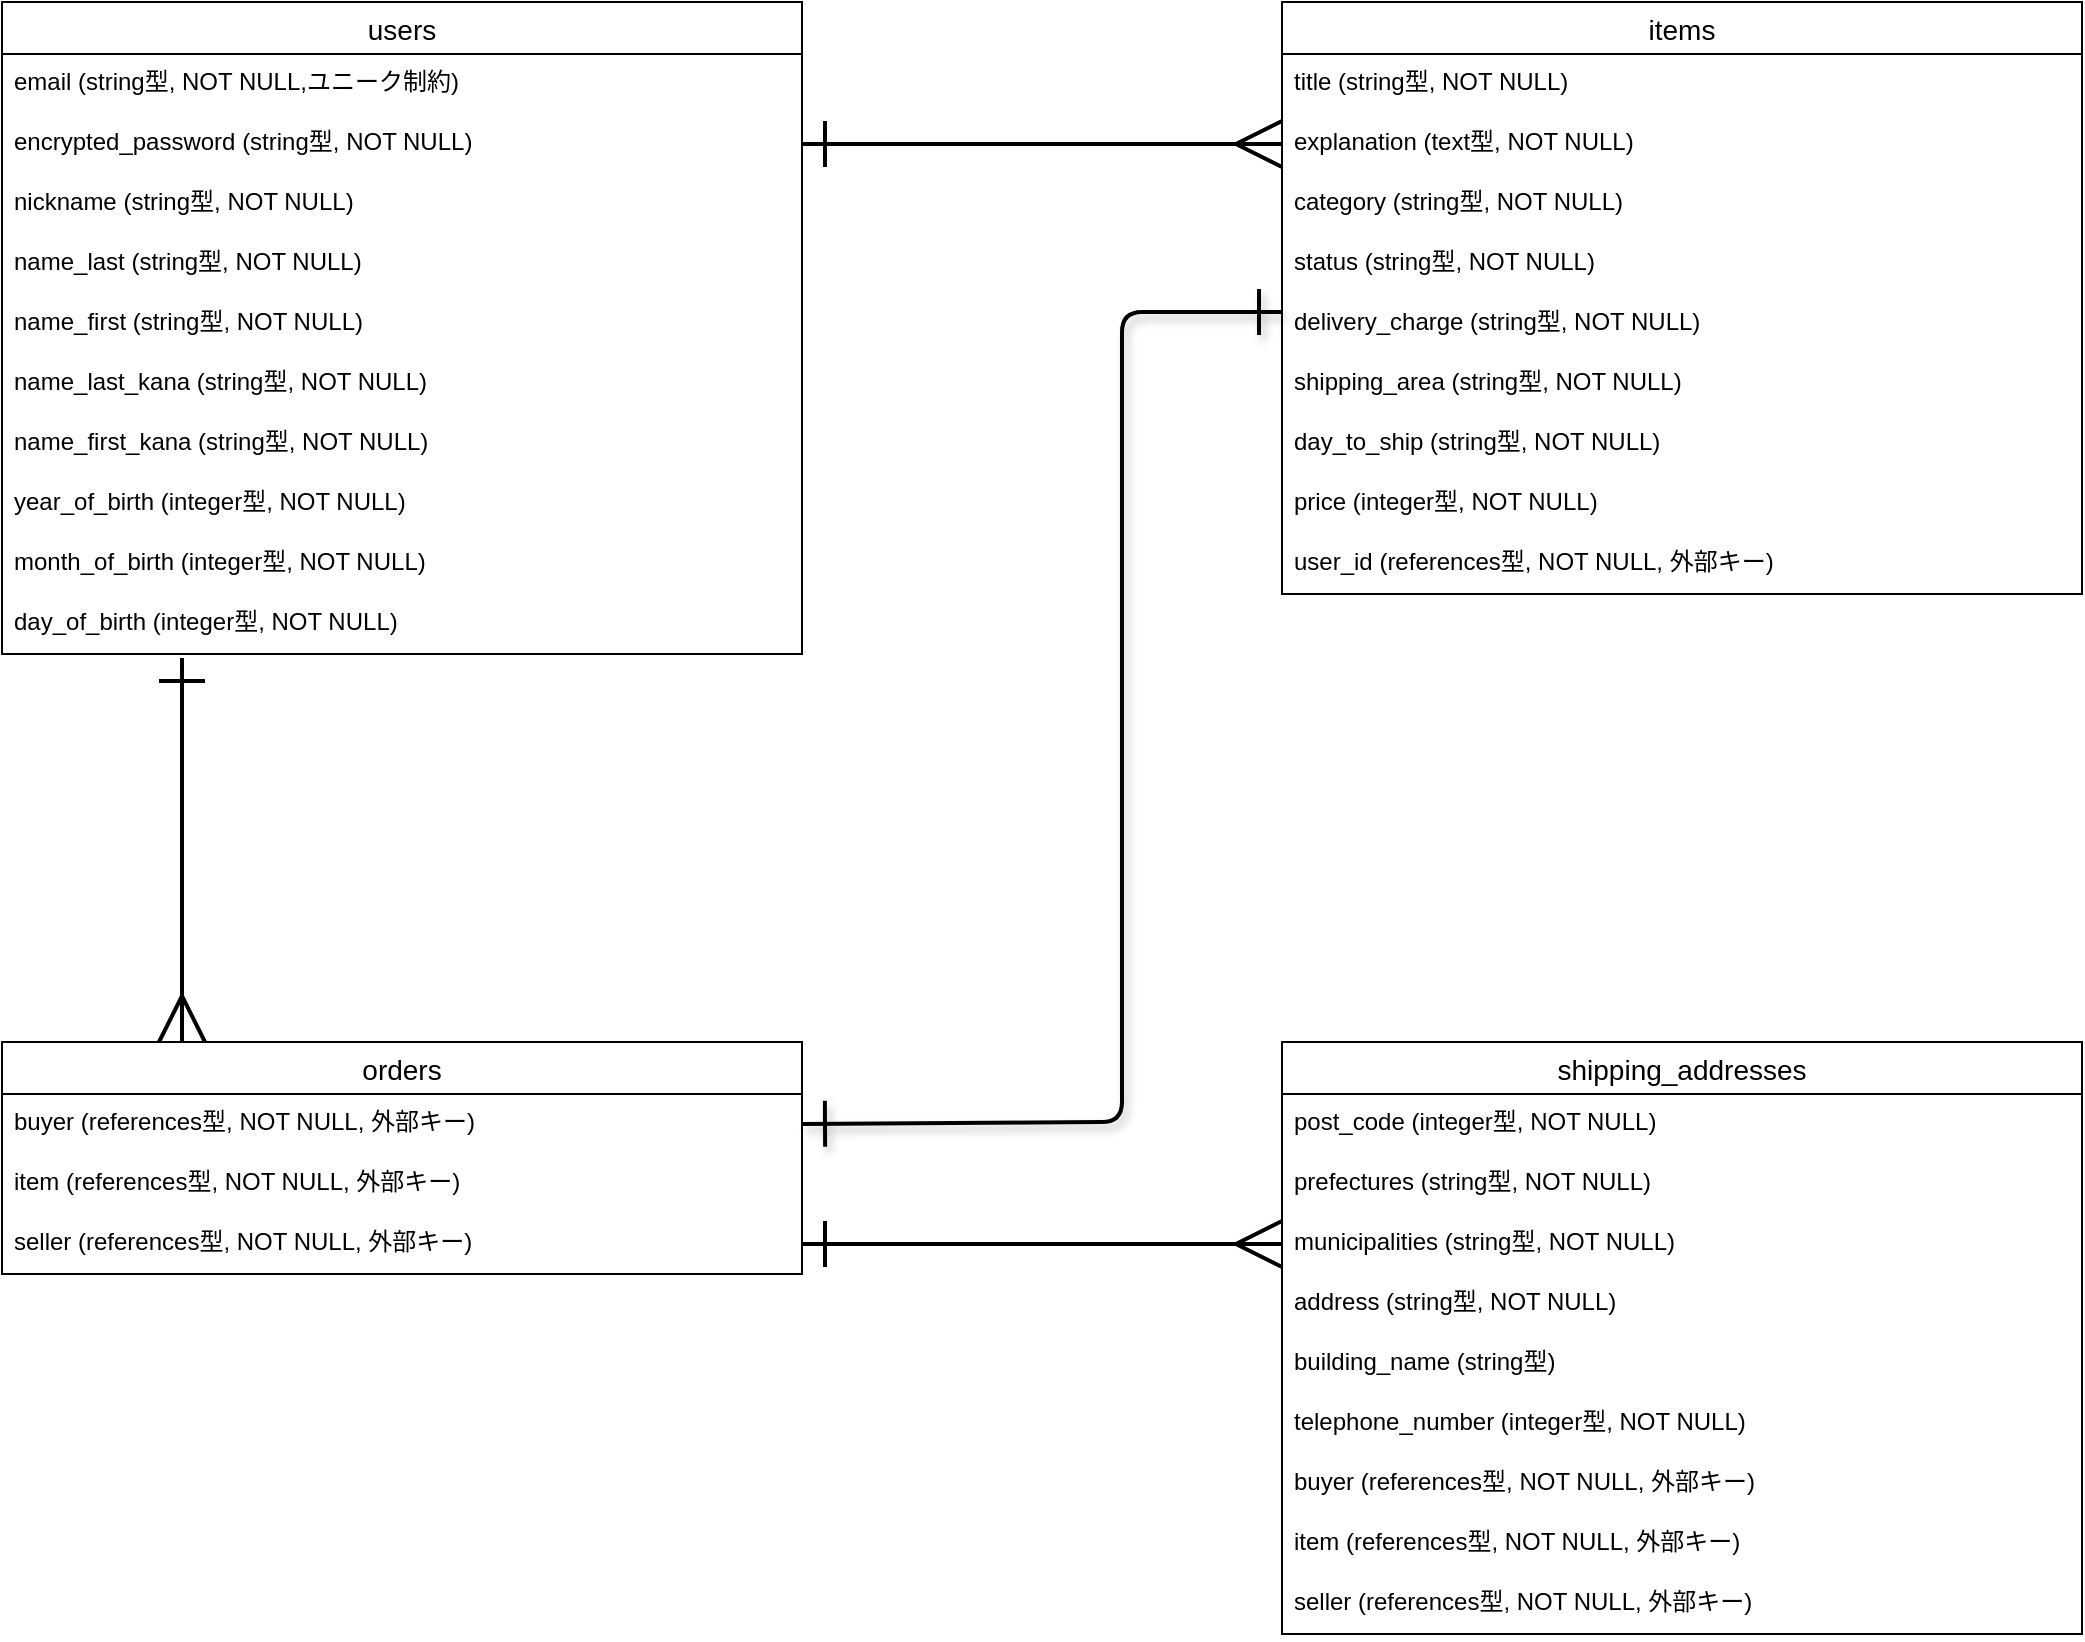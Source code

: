 <mxfile>
    <diagram id="SdYBrF1NkRXDNMgP391E" name="ページ1">
        <mxGraphModel dx="1372" dy="848" grid="1" gridSize="10" guides="1" tooltips="1" connect="1" arrows="1" fold="1" page="1" pageScale="1" pageWidth="827" pageHeight="1169" math="0" shadow="0">
            <root>
                <mxCell id="0"/>
                <mxCell id="1" parent="0"/>
                <mxCell id="2" value="users" style="swimlane;fontStyle=0;childLayout=stackLayout;horizontal=1;startSize=26;horizontalStack=0;resizeParent=1;resizeParentMax=0;resizeLast=0;collapsible=1;marginBottom=0;align=center;fontSize=14;" parent="1" vertex="1">
                    <mxGeometry x="40" y="80" width="400" height="326" as="geometry"/>
                </mxCell>
                <mxCell id="4" value="email (string型, NOT NULL,ユニーク制約)" style="text;strokeColor=none;fillColor=none;spacingLeft=4;spacingRight=4;overflow=hidden;rotatable=0;points=[[0,0.5],[1,0.5]];portConstraint=eastwest;fontSize=12;" parent="2" vertex="1">
                    <mxGeometry y="26" width="400" height="30" as="geometry"/>
                </mxCell>
                <mxCell id="5" value="encrypted_password (string型, NOT NULL)" style="text;strokeColor=none;fillColor=none;spacingLeft=4;spacingRight=4;overflow=hidden;rotatable=0;points=[[0,0.5],[1,0.5]];portConstraint=eastwest;fontSize=12;" parent="2" vertex="1">
                    <mxGeometry y="56" width="400" height="30" as="geometry"/>
                </mxCell>
                <mxCell id="3" value="nickname (string型, NOT NULL)" style="text;strokeColor=none;fillColor=none;spacingLeft=4;spacingRight=4;overflow=hidden;rotatable=0;points=[[0,0.5],[1,0.5]];portConstraint=eastwest;fontSize=12;" parent="2" vertex="1">
                    <mxGeometry y="86" width="400" height="30" as="geometry"/>
                </mxCell>
                <mxCell id="19" value="name_last (string型, NOT NULL)" style="text;strokeColor=none;fillColor=none;spacingLeft=4;spacingRight=4;overflow=hidden;rotatable=0;points=[[0,0.5],[1,0.5]];portConstraint=eastwest;fontSize=12;" parent="2" vertex="1">
                    <mxGeometry y="116" width="400" height="30" as="geometry"/>
                </mxCell>
                <mxCell id="21" value="name_first (string型, NOT NULL)" style="text;strokeColor=none;fillColor=none;spacingLeft=4;spacingRight=4;overflow=hidden;rotatable=0;points=[[0,0.5],[1,0.5]];portConstraint=eastwest;fontSize=12;" parent="2" vertex="1">
                    <mxGeometry y="146" width="400" height="30" as="geometry"/>
                </mxCell>
                <mxCell id="22" value="name_last_kana (string型, NOT NULL)" style="text;strokeColor=none;fillColor=none;spacingLeft=4;spacingRight=4;overflow=hidden;rotatable=0;points=[[0,0.5],[1,0.5]];portConstraint=eastwest;fontSize=12;" parent="2" vertex="1">
                    <mxGeometry y="176" width="400" height="30" as="geometry"/>
                </mxCell>
                <mxCell id="25" value="name_first_kana (string型, NOT NULL)" style="text;strokeColor=none;fillColor=none;spacingLeft=4;spacingRight=4;overflow=hidden;rotatable=0;points=[[0,0.5],[1,0.5]];portConstraint=eastwest;fontSize=12;" parent="2" vertex="1">
                    <mxGeometry y="206" width="400" height="30" as="geometry"/>
                </mxCell>
                <mxCell id="48" value="year_of_birth (integer型, NOT NULL)" style="text;strokeColor=none;fillColor=none;spacingLeft=4;spacingRight=4;overflow=hidden;rotatable=0;points=[[0,0.5],[1,0.5]];portConstraint=eastwest;fontSize=12;" vertex="1" parent="2">
                    <mxGeometry y="236" width="400" height="30" as="geometry"/>
                </mxCell>
                <mxCell id="47" value="month_of_birth (integer型, NOT NULL)" style="text;strokeColor=none;fillColor=none;spacingLeft=4;spacingRight=4;overflow=hidden;rotatable=0;points=[[0,0.5],[1,0.5]];portConstraint=eastwest;fontSize=12;" vertex="1" parent="2">
                    <mxGeometry y="266" width="400" height="30" as="geometry"/>
                </mxCell>
                <mxCell id="26" value="day_of_birth (integer型, NOT NULL)" style="text;strokeColor=none;fillColor=none;spacingLeft=4;spacingRight=4;overflow=hidden;rotatable=0;points=[[0,0.5],[1,0.5]];portConstraint=eastwest;fontSize=12;" parent="2" vertex="1">
                    <mxGeometry y="296" width="400" height="30" as="geometry"/>
                </mxCell>
                <mxCell id="6" value="items" style="swimlane;fontStyle=0;childLayout=stackLayout;horizontal=1;startSize=26;horizontalStack=0;resizeParent=1;resizeParentMax=0;resizeLast=0;collapsible=1;marginBottom=0;align=center;fontSize=14;" parent="1" vertex="1">
                    <mxGeometry x="680" y="80" width="400" height="296" as="geometry">
                        <mxRectangle x="560" y="80" width="70" height="30" as="alternateBounds"/>
                    </mxGeometry>
                </mxCell>
                <mxCell id="7" value="title (string型, NOT NULL)" style="text;strokeColor=none;fillColor=none;spacingLeft=4;spacingRight=4;overflow=hidden;rotatable=0;points=[[0,0.5],[1,0.5]];portConstraint=eastwest;fontSize=12;" parent="6" vertex="1">
                    <mxGeometry y="26" width="400" height="30" as="geometry"/>
                </mxCell>
                <mxCell id="8" value="explanation (text型, NOT NULL) " style="text;strokeColor=none;fillColor=none;spacingLeft=4;spacingRight=4;overflow=hidden;rotatable=0;points=[[0,0.5],[1,0.5]];portConstraint=eastwest;fontSize=12;" parent="6" vertex="1">
                    <mxGeometry y="56" width="400" height="30" as="geometry"/>
                </mxCell>
                <mxCell id="9" value="category (string型, NOT NULL)" style="text;strokeColor=none;fillColor=none;spacingLeft=4;spacingRight=4;overflow=hidden;rotatable=0;points=[[0,0.5],[1,0.5]];portConstraint=eastwest;fontSize=12;" parent="6" vertex="1">
                    <mxGeometry y="86" width="400" height="30" as="geometry"/>
                </mxCell>
                <mxCell id="28" value="status (string型, NOT NULL) " style="text;strokeColor=none;fillColor=none;spacingLeft=4;spacingRight=4;overflow=hidden;rotatable=0;points=[[0,0.5],[1,0.5]];portConstraint=eastwest;fontSize=12;" parent="6" vertex="1">
                    <mxGeometry y="116" width="400" height="30" as="geometry"/>
                </mxCell>
                <mxCell id="30" value="delivery_charge (string型, NOT NULL)" style="text;strokeColor=none;fillColor=none;spacingLeft=4;spacingRight=4;overflow=hidden;rotatable=0;points=[[0,0.5],[1,0.5]];portConstraint=eastwest;fontSize=12;" vertex="1" parent="6">
                    <mxGeometry y="146" width="400" height="30" as="geometry"/>
                </mxCell>
                <mxCell id="27" value="shipping_area (string型, NOT NULL)" style="text;strokeColor=none;fillColor=none;spacingLeft=4;spacingRight=4;overflow=hidden;rotatable=0;points=[[0,0.5],[1,0.5]];portConstraint=eastwest;fontSize=12;" parent="6" vertex="1">
                    <mxGeometry y="176" width="400" height="30" as="geometry"/>
                </mxCell>
                <mxCell id="34" value="day_to_ship (string型, NOT NULL) " style="text;strokeColor=none;fillColor=none;spacingLeft=4;spacingRight=4;overflow=hidden;rotatable=0;points=[[0,0.5],[1,0.5]];portConstraint=eastwest;fontSize=12;" vertex="1" parent="6">
                    <mxGeometry y="206" width="400" height="30" as="geometry"/>
                </mxCell>
                <mxCell id="31" value="price (integer型, NOT NULL)" style="text;strokeColor=none;fillColor=none;spacingLeft=4;spacingRight=4;overflow=hidden;rotatable=0;points=[[0,0.5],[1,0.5]];portConstraint=eastwest;fontSize=12;" vertex="1" parent="6">
                    <mxGeometry y="236" width="400" height="30" as="geometry"/>
                </mxCell>
                <mxCell id="35" value="user_id (references型, NOT NULL, 外部キー)" style="text;strokeColor=none;fillColor=none;spacingLeft=4;spacingRight=4;overflow=hidden;rotatable=0;points=[[0,0.5],[1,0.5]];portConstraint=eastwest;fontSize=12;" vertex="1" parent="6">
                    <mxGeometry y="266" width="400" height="30" as="geometry"/>
                </mxCell>
                <mxCell id="10" value="orders" style="swimlane;fontStyle=0;childLayout=stackLayout;horizontal=1;startSize=26;horizontalStack=0;resizeParent=1;resizeParentMax=0;resizeLast=0;collapsible=1;marginBottom=0;align=center;fontSize=14;" parent="1" vertex="1">
                    <mxGeometry x="40" y="600" width="400" height="116" as="geometry"/>
                </mxCell>
                <mxCell id="11" value="buyer (references型, NOT NULL, 外部キー)" style="text;strokeColor=none;fillColor=none;spacingLeft=4;spacingRight=4;overflow=hidden;rotatable=0;points=[[0,0.5],[1,0.5]];portConstraint=eastwest;fontSize=12;" parent="10" vertex="1">
                    <mxGeometry y="26" width="400" height="30" as="geometry"/>
                </mxCell>
                <mxCell id="12" value="item (references型, NOT NULL, 外部キー)" style="text;strokeColor=none;fillColor=none;spacingLeft=4;spacingRight=4;overflow=hidden;rotatable=0;points=[[0,0.5],[1,0.5]];portConstraint=eastwest;fontSize=12;" parent="10" vertex="1">
                    <mxGeometry y="56" width="400" height="30" as="geometry"/>
                </mxCell>
                <mxCell id="13" value="seller (references型, NOT NULL, 外部キー)" style="text;strokeColor=none;fillColor=none;spacingLeft=4;spacingRight=4;overflow=hidden;rotatable=0;points=[[0,0.5],[1,0.5]];portConstraint=eastwest;fontSize=12;" parent="10" vertex="1">
                    <mxGeometry y="86" width="400" height="30" as="geometry"/>
                </mxCell>
                <mxCell id="14" value="shipping_addresses" style="swimlane;fontStyle=0;childLayout=stackLayout;horizontal=1;startSize=26;horizontalStack=0;resizeParent=1;resizeParentMax=0;resizeLast=0;collapsible=1;marginBottom=0;align=center;fontSize=14;" parent="1" vertex="1">
                    <mxGeometry x="680" y="600" width="400" height="296" as="geometry"/>
                </mxCell>
                <mxCell id="15" value="post_code (integer型, NOT NULL)" style="text;strokeColor=none;fillColor=none;spacingLeft=4;spacingRight=4;overflow=hidden;rotatable=0;points=[[0,0.5],[1,0.5]];portConstraint=eastwest;fontSize=12;" parent="14" vertex="1">
                    <mxGeometry y="26" width="400" height="30" as="geometry"/>
                </mxCell>
                <mxCell id="16" value="prefectures (string型, NOT NULL)" style="text;strokeColor=none;fillColor=none;spacingLeft=4;spacingRight=4;overflow=hidden;rotatable=0;points=[[0,0.5],[1,0.5]];portConstraint=eastwest;fontSize=12;" parent="14" vertex="1">
                    <mxGeometry y="56" width="400" height="30" as="geometry"/>
                </mxCell>
                <mxCell id="17" value="municipalities (string型, NOT NULL)" style="text;strokeColor=none;fillColor=none;spacingLeft=4;spacingRight=4;overflow=hidden;rotatable=0;points=[[0,0.5],[1,0.5]];portConstraint=eastwest;fontSize=12;" parent="14" vertex="1">
                    <mxGeometry y="86" width="400" height="30" as="geometry"/>
                </mxCell>
                <mxCell id="36" value="address (string型, NOT NULL)" style="text;strokeColor=none;fillColor=none;spacingLeft=4;spacingRight=4;overflow=hidden;rotatable=0;points=[[0,0.5],[1,0.5]];portConstraint=eastwest;fontSize=12;" vertex="1" parent="14">
                    <mxGeometry y="116" width="400" height="30" as="geometry"/>
                </mxCell>
                <mxCell id="37" value="building_name (string型)" style="text;strokeColor=none;fillColor=none;spacingLeft=4;spacingRight=4;overflow=hidden;rotatable=0;points=[[0,0.5],[1,0.5]];portConstraint=eastwest;fontSize=12;" vertex="1" parent="14">
                    <mxGeometry y="146" width="400" height="30" as="geometry"/>
                </mxCell>
                <mxCell id="38" value="telephone_number (integer型, NOT NULL)" style="text;strokeColor=none;fillColor=none;spacingLeft=4;spacingRight=4;overflow=hidden;rotatable=0;points=[[0,0.5],[1,0.5]];portConstraint=eastwest;fontSize=12;" vertex="1" parent="14">
                    <mxGeometry y="176" width="400" height="30" as="geometry"/>
                </mxCell>
                <mxCell id="51" value="buyer (references型, NOT NULL, 外部キー)" style="text;strokeColor=none;fillColor=none;spacingLeft=4;spacingRight=4;overflow=hidden;rotatable=0;points=[[0,0.5],[1,0.5]];portConstraint=eastwest;fontSize=12;" vertex="1" parent="14">
                    <mxGeometry y="206" width="400" height="30" as="geometry"/>
                </mxCell>
                <mxCell id="50" value="item (references型, NOT NULL, 外部キー)" style="text;strokeColor=none;fillColor=none;spacingLeft=4;spacingRight=4;overflow=hidden;rotatable=0;points=[[0,0.5],[1,0.5]];portConstraint=eastwest;fontSize=12;" vertex="1" parent="14">
                    <mxGeometry y="236" width="400" height="30" as="geometry"/>
                </mxCell>
                <mxCell id="52" value="seller (references型, NOT NULL, 外部キー)" style="text;strokeColor=none;fillColor=none;spacingLeft=4;spacingRight=4;overflow=hidden;rotatable=0;points=[[0,0.5],[1,0.5]];portConstraint=eastwest;fontSize=12;" vertex="1" parent="14">
                    <mxGeometry y="266" width="400" height="30" as="geometry"/>
                </mxCell>
                <mxCell id="43" style="edgeStyle=none;jumpStyle=none;html=1;exitX=1;exitY=0.5;exitDx=0;exitDy=0;entryX=0;entryY=0.5;entryDx=0;entryDy=0;strokeWidth=2;startArrow=ERone;startFill=0;endArrow=ERmany;endFill=0;endSize=20;startSize=20;" edge="1" parent="1" source="5" target="8">
                    <mxGeometry relative="1" as="geometry"/>
                </mxCell>
                <mxCell id="45" style="edgeStyle=none;jumpStyle=none;html=1;exitX=1;exitY=0.5;exitDx=0;exitDy=0;entryX=0;entryY=0.5;entryDx=0;entryDy=0;strokeWidth=2;startArrow=ERone;startFill=0;endArrow=ERmany;endFill=0;startSize=20;endSize=20;" edge="1" parent="1" source="13" target="17">
                    <mxGeometry relative="1" as="geometry"/>
                </mxCell>
                <mxCell id="46" style="edgeStyle=none;jumpStyle=none;html=1;exitX=1;exitY=0.5;exitDx=0;exitDy=0;strokeWidth=2;startArrow=ERone;startFill=0;endArrow=ERone;endFill=0;startSize=20;endSize=20;shadow=1;" edge="1" parent="1" source="11">
                    <mxGeometry relative="1" as="geometry">
                        <mxPoint x="680" y="235" as="targetPoint"/>
                        <Array as="points">
                            <mxPoint x="600" y="640"/>
                            <mxPoint x="600" y="235"/>
                        </Array>
                    </mxGeometry>
                </mxCell>
                <mxCell id="49" style="edgeStyle=none;jumpStyle=none;html=1;exitX=0.225;exitY=1.067;exitDx=0;exitDy=0;entryX=0.225;entryY=0;entryDx=0;entryDy=0;entryPerimeter=0;strokeWidth=2;startArrow=ERone;startFill=0;endArrow=ERmany;endFill=0;startSize=20;endSize=20;exitPerimeter=0;" edge="1" parent="1" source="26" target="10">
                    <mxGeometry relative="1" as="geometry"/>
                </mxCell>
            </root>
        </mxGraphModel>
    </diagram>
</mxfile>